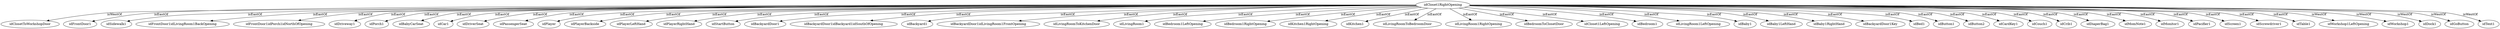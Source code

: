 strict digraph  {
idCloset1RightOpening [node_type=entity_node];
idClosetToWorkshopDoor [node_type=entity_node];
idFrontDoor1 [node_type=entity_node];
idSidewalk1 [node_type=entity_node];
idFrontDoor1idLivingRoom1BackOpening [node_type=entity_node];
idFrontDoor1idPorch1idNorthOfOpening [node_type=entity_node];
idDriveway1 [node_type=entity_node];
idPorch1 [node_type=entity_node];
idBabyCarSeat [node_type=entity_node];
idCar1 [node_type=entity_node];
idDriverSeat [node_type=entity_node];
idPassengerSeat [node_type=entity_node];
idPlayer [node_type=entity_node];
idPlayerBackside [node_type=entity_node];
idPlayerLeftHand [node_type=entity_node];
idPlayerRightHand [node_type=entity_node];
idStartButton [node_type=entity_node];
idBackyardDoor1 [node_type=entity_node];
idBackyardDoor1idBackyard1idSouthOfOpening [node_type=entity_node];
idBackyard1 [node_type=entity_node];
idBackyardDoor1idLivingRoom1FrontOpening [node_type=entity_node];
idLivingRoomToKitchenDoor [node_type=entity_node];
idLivingRoom1 [node_type=entity_node];
idBedroom1LeftOpening [node_type=entity_node];
idBedroom1RightOpening [node_type=entity_node];
idKitchen1RightOpening [node_type=entity_node];
idKitchen1 [node_type=entity_node];
idLivingRoomToBedroomDoor [node_type=entity_node];
idLivingRoom1RightOpening [node_type=entity_node];
idBedroomToClosetDoor [node_type=entity_node];
idCloset1LeftOpening [node_type=entity_node];
idBedroom1 [node_type=entity_node];
idLivingRoom1LeftOpening [node_type=entity_node];
idBaby1 [node_type=entity_node];
idBaby1LeftHand [node_type=entity_node];
idBaby1RightHand [node_type=entity_node];
idBackyardDoor1Key [node_type=entity_node];
idBed1 [node_type=entity_node];
idButton1 [node_type=entity_node];
idButton2 [node_type=entity_node];
idCardKey1 [node_type=entity_node];
idCouch1 [node_type=entity_node];
idCrib1 [node_type=entity_node];
idDiaperBag1 [node_type=entity_node];
idMomNote1 [node_type=entity_node];
idMonitor1 [node_type=entity_node];
idPacifier1 [node_type=entity_node];
idScreen1 [node_type=entity_node];
idScrewdriver1 [node_type=entity_node];
idTable1 [node_type=entity_node];
idWorkshop1LeftOpening [node_type=entity_node];
idWorkshop1 [node_type=entity_node];
idDock1 [node_type=entity_node];
idGoButton [node_type=entity_node];
idTent1 [node_type=entity_node];
idCloset1RightOpening -> idClosetToWorkshopDoor  [edge_type=relationship, label=isWestOf];
idCloset1RightOpening -> idFrontDoor1  [edge_type=relationship, label=isEastOf];
idCloset1RightOpening -> idSidewalk1  [edge_type=relationship, label=isEastOf];
idCloset1RightOpening -> idFrontDoor1idLivingRoom1BackOpening  [edge_type=relationship, label=isEastOf];
idCloset1RightOpening -> idFrontDoor1idPorch1idNorthOfOpening  [edge_type=relationship, label=isEastOf];
idCloset1RightOpening -> idDriveway1  [edge_type=relationship, label=isEastOf];
idCloset1RightOpening -> idPorch1  [edge_type=relationship, label=isEastOf];
idCloset1RightOpening -> idBabyCarSeat  [edge_type=relationship, label=isEastOf];
idCloset1RightOpening -> idCar1  [edge_type=relationship, label=isEastOf];
idCloset1RightOpening -> idDriverSeat  [edge_type=relationship, label=isEastOf];
idCloset1RightOpening -> idPassengerSeat  [edge_type=relationship, label=isEastOf];
idCloset1RightOpening -> idPlayer  [edge_type=relationship, label=isEastOf];
idCloset1RightOpening -> idPlayerBackside  [edge_type=relationship, label=isEastOf];
idCloset1RightOpening -> idPlayerLeftHand  [edge_type=relationship, label=isEastOf];
idCloset1RightOpening -> idPlayerRightHand  [edge_type=relationship, label=isEastOf];
idCloset1RightOpening -> idStartButton  [edge_type=relationship, label=isEastOf];
idCloset1RightOpening -> idBackyardDoor1  [edge_type=relationship, label=isEastOf];
idCloset1RightOpening -> idBackyardDoor1idBackyard1idSouthOfOpening  [edge_type=relationship, label=isEastOf];
idCloset1RightOpening -> idBackyard1  [edge_type=relationship, label=isEastOf];
idCloset1RightOpening -> idBackyardDoor1idLivingRoom1FrontOpening  [edge_type=relationship, label=isEastOf];
idCloset1RightOpening -> idLivingRoomToKitchenDoor  [edge_type=relationship, label=isEastOf];
idCloset1RightOpening -> idLivingRoom1  [edge_type=relationship, label=isEastOf];
idCloset1RightOpening -> idBedroom1LeftOpening  [edge_type=relationship, label=isEastOf];
idCloset1RightOpening -> idBedroom1RightOpening  [edge_type=relationship, label=isEastOf];
idCloset1RightOpening -> idKitchen1RightOpening  [edge_type=relationship, label=isEastOf];
idCloset1RightOpening -> idKitchen1  [edge_type=relationship, label=isEastOf];
idCloset1RightOpening -> idLivingRoomToBedroomDoor  [edge_type=relationship, label=isEastOf];
idCloset1RightOpening -> idLivingRoom1RightOpening  [edge_type=relationship, label=isEastOf];
idCloset1RightOpening -> idBedroomToClosetDoor  [edge_type=relationship, label=isEastOf];
idCloset1RightOpening -> idCloset1LeftOpening  [edge_type=relationship, label=isEastOf];
idCloset1RightOpening -> idBedroom1  [edge_type=relationship, label=isEastOf];
idCloset1RightOpening -> idLivingRoom1LeftOpening  [edge_type=relationship, label=isEastOf];
idCloset1RightOpening -> idBaby1  [edge_type=relationship, label=isEastOf];
idCloset1RightOpening -> idBaby1LeftHand  [edge_type=relationship, label=isEastOf];
idCloset1RightOpening -> idBaby1RightHand  [edge_type=relationship, label=isEastOf];
idCloset1RightOpening -> idBackyardDoor1Key  [edge_type=relationship, label=isEastOf];
idCloset1RightOpening -> idBed1  [edge_type=relationship, label=isEastOf];
idCloset1RightOpening -> idButton1  [edge_type=relationship, label=isEastOf];
idCloset1RightOpening -> idButton2  [edge_type=relationship, label=isEastOf];
idCloset1RightOpening -> idCardKey1  [edge_type=relationship, label=isEastOf];
idCloset1RightOpening -> idCouch1  [edge_type=relationship, label=isEastOf];
idCloset1RightOpening -> idCrib1  [edge_type=relationship, label=isEastOf];
idCloset1RightOpening -> idDiaperBag1  [edge_type=relationship, label=isEastOf];
idCloset1RightOpening -> idMomNote1  [edge_type=relationship, label=isEastOf];
idCloset1RightOpening -> idMonitor1  [edge_type=relationship, label=isEastOf];
idCloset1RightOpening -> idPacifier1  [edge_type=relationship, label=isEastOf];
idCloset1RightOpening -> idScreen1  [edge_type=relationship, label=isEastOf];
idCloset1RightOpening -> idScrewdriver1  [edge_type=relationship, label=isEastOf];
idCloset1RightOpening -> idTable1  [edge_type=relationship, label=isEastOf];
idCloset1RightOpening -> idWorkshop1LeftOpening  [edge_type=relationship, label=isWestOf];
idCloset1RightOpening -> idWorkshop1  [edge_type=relationship, label=isWestOf];
idCloset1RightOpening -> idDock1  [edge_type=relationship, label=isWestOf];
idCloset1RightOpening -> idGoButton  [edge_type=relationship, label=isWestOf];
idCloset1RightOpening -> idTent1  [edge_type=relationship, label=isWestOf];
}
